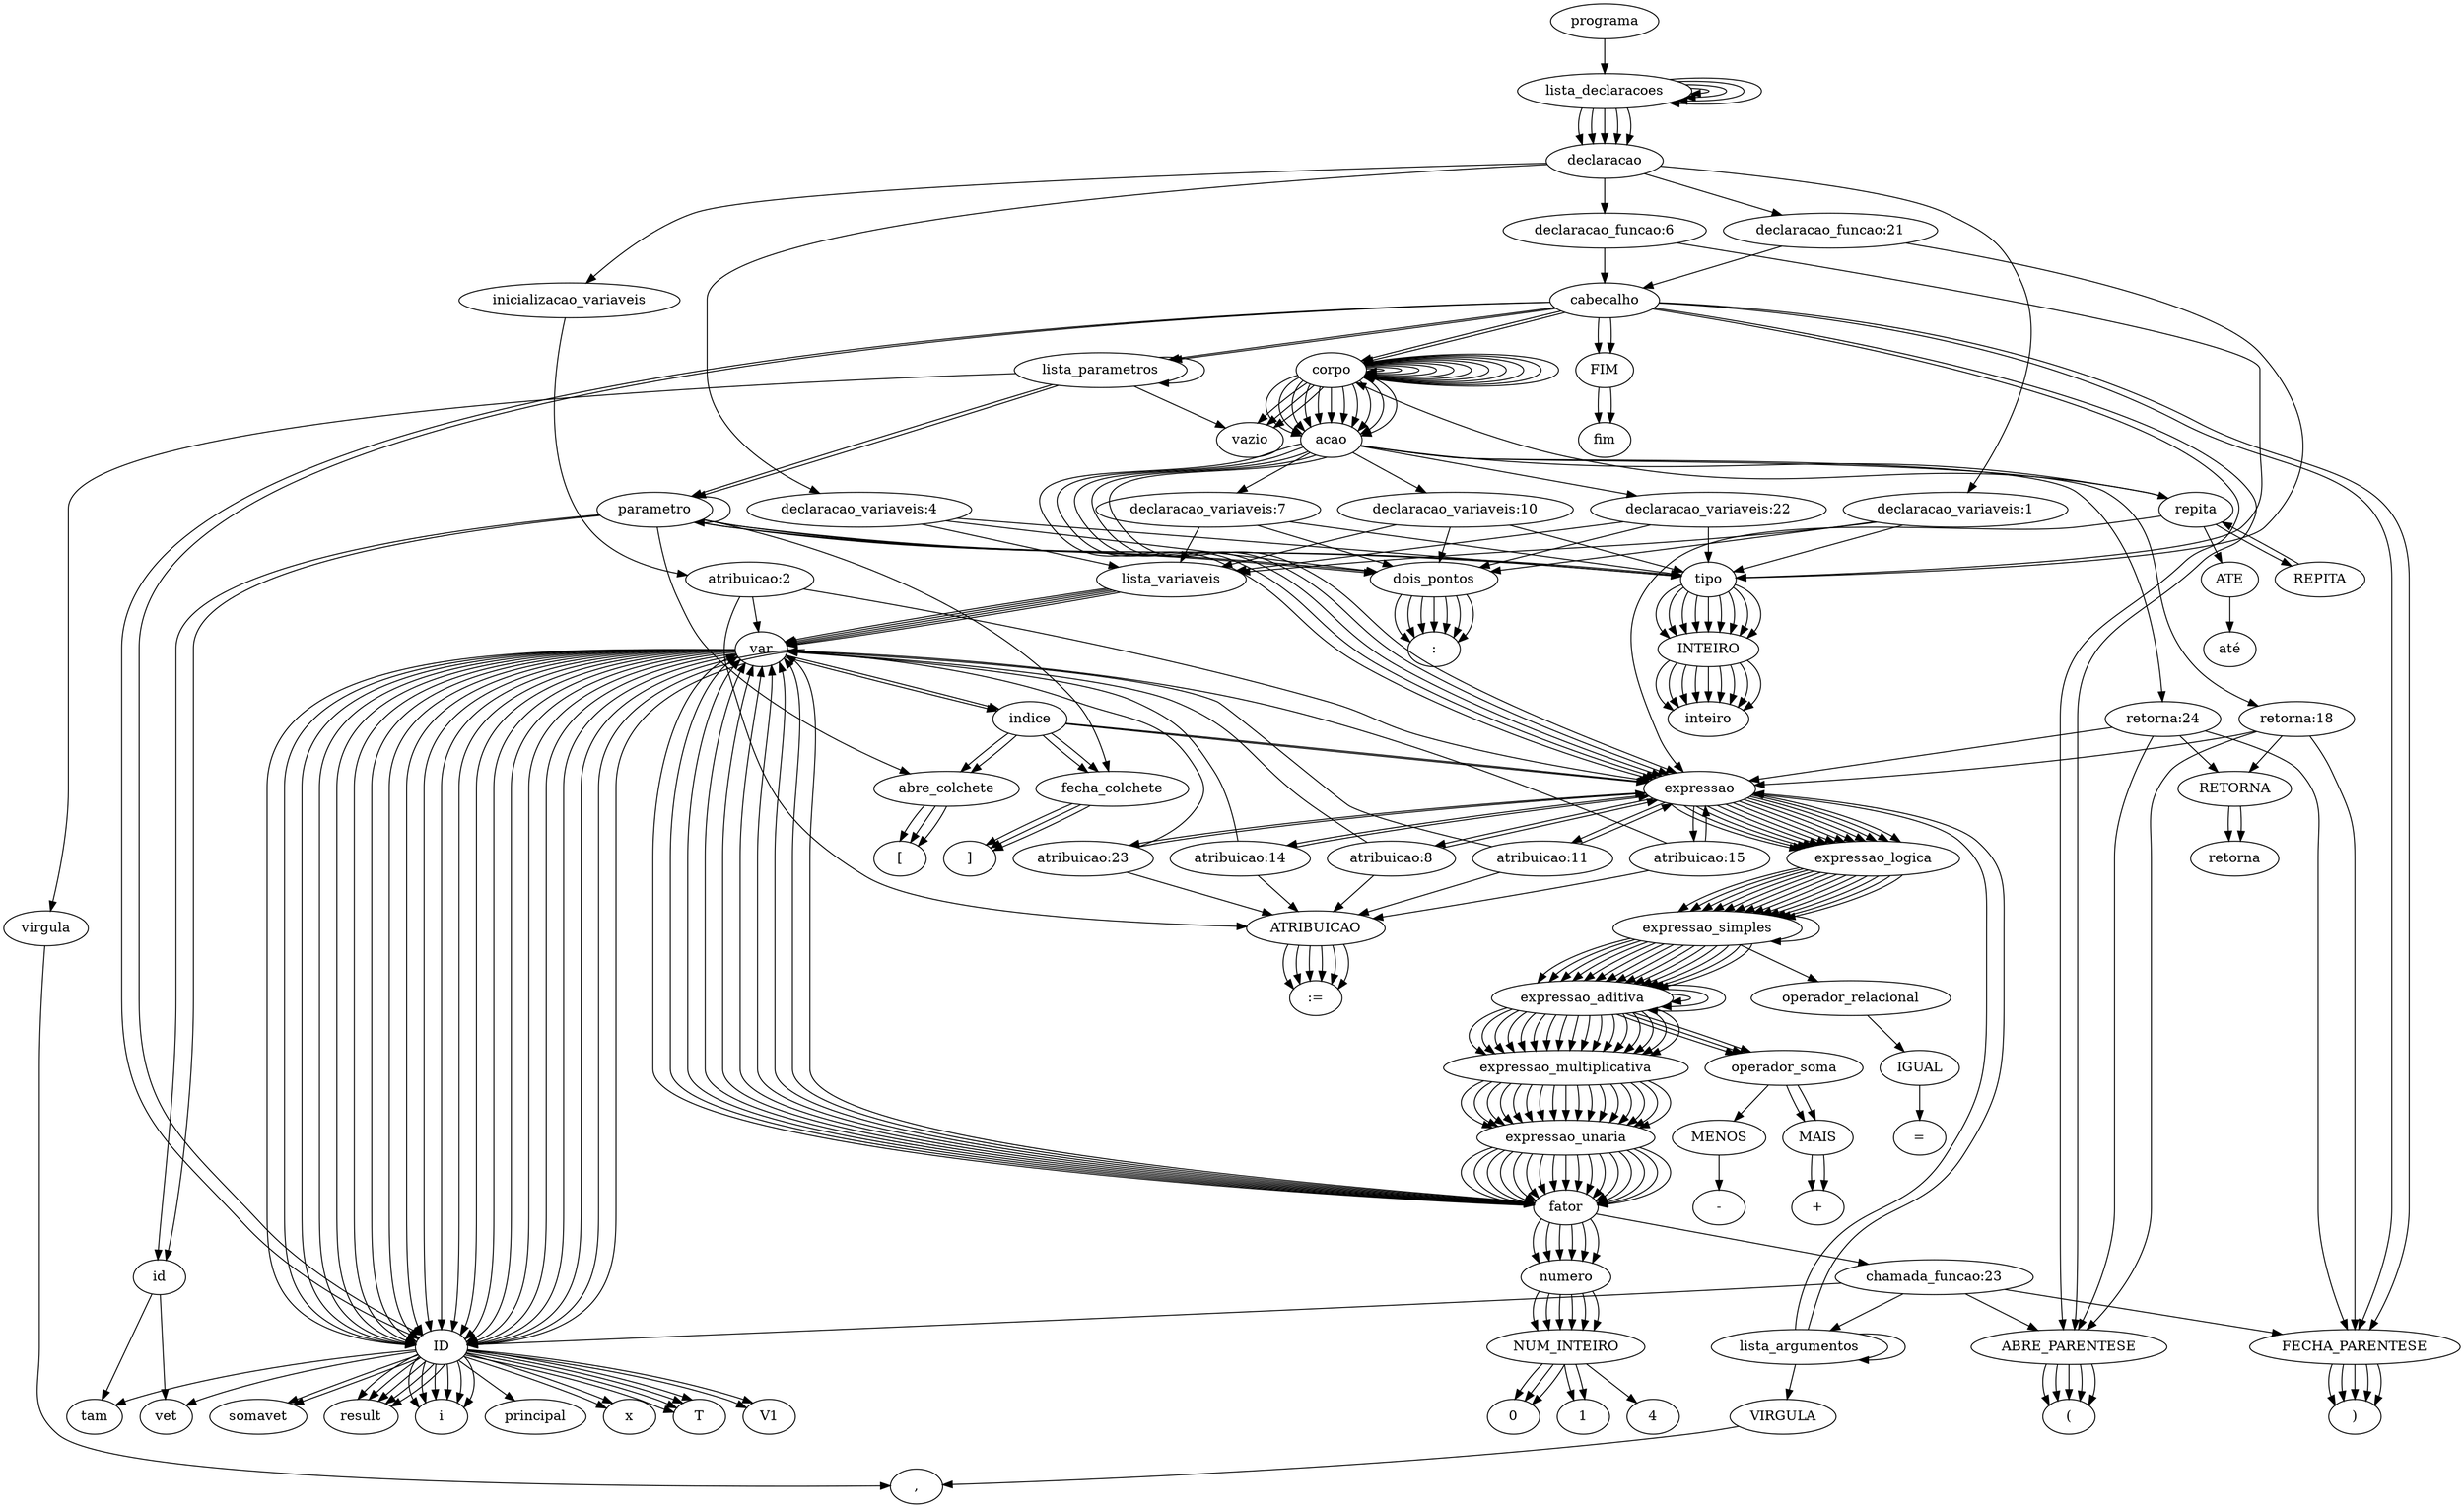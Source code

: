digraph tree {
    "programa";
    "lista_declaracoes";
    "lista_declaracoes";
    "lista_declaracoes";
    "lista_declaracoes";
    "lista_declaracoes";
    "declaracao";
    "declaracao_variaveis:1";
    "tipo";
    "INTEIRO";
    "inteiro";
    "dois_pontos";
    ":";
    "lista_variaveis";
    "var";
    "ID";
    "T";
    "declaracao";
    "inicializacao_variaveis";
    "atribuicao:2";
    "var";
    "ID";
    "T";
    "ATRIBUICAO";
    ":=";
    "expressao";
    "expressao_logica";
    "expressao_simples";
    "expressao_aditiva";
    "expressao_multiplicativa";
    "expressao_unaria";
    "fator";
    "numero";
    "NUM_INTEIRO";
    "4";
    "declaracao";
    "declaracao_variaveis:4";
    "tipo";
    "INTEIRO";
    "inteiro";
    "dois_pontos";
    ":";
    "lista_variaveis";
    "var";
    "ID";
    "V1";
    "indice";
    "abre_colchete";
    "[";
    "expressao";
    "expressao_logica";
    "expressao_simples";
    "expressao_aditiva";
    "expressao_multiplicativa";
    "expressao_unaria";
    "fator";
    "var";
    "ID";
    "T";
    "fecha_colchete";
    "]";
    "declaracao";
    "declaracao_funcao:6";
    "tipo";
    "INTEIRO";
    "inteiro";
    "cabecalho";
    "ID";
    "somavet";
    "ABRE_PARENTESE";
    "(";
    "lista_parametros";
    "lista_parametros";
    "parametro";
    "parametro";
    "tipo";
    "INTEIRO";
    "inteiro";
    "dois_pontos";
    ":";
    "id";
    "vet";
    "abre_colchete";
    "[";
    "fecha_colchete";
    "]";
    "virgula";
    ",";
    "parametro";
    "tipo";
    "INTEIRO";
    "inteiro";
    "dois_pontos";
    ":";
    "id";
    "tam";
    "FECHA_PARENTESE";
    ")";
    "corpo";
    "corpo";
    "corpo";
    "corpo";
    "corpo";
    "corpo";
    "corpo";
    "vazio";
    "acao";
    "declaracao_variaveis:7";
    "tipo";
    "INTEIRO";
    "inteiro";
    "dois_pontos";
    ":";
    "lista_variaveis";
    "var";
    "ID";
    "result";
    "acao";
    "expressao";
    "atribuicao:8";
    "var";
    "ID";
    "result";
    "ATRIBUICAO";
    ":=";
    "expressao";
    "expressao_logica";
    "expressao_simples";
    "expressao_aditiva";
    "expressao_multiplicativa";
    "expressao_unaria";
    "fator";
    "numero";
    "NUM_INTEIRO";
    "0";
    "acao";
    "declaracao_variaveis:10";
    "tipo";
    "INTEIRO";
    "inteiro";
    "dois_pontos";
    ":";
    "lista_variaveis";
    "var";
    "ID";
    "i";
    "acao";
    "expressao";
    "atribuicao:11";
    "var";
    "ID";
    "i";
    "ATRIBUICAO";
    ":=";
    "expressao";
    "expressao_logica";
    "expressao_simples";
    "expressao_aditiva";
    "expressao_multiplicativa";
    "expressao_unaria";
    "fator";
    "numero";
    "NUM_INTEIRO";
    "0";
    "acao";
    "repita";
    "REPITA";
    "repita";
    "corpo";
    "corpo";
    "corpo";
    "vazio";
    "acao";
    "expressao";
    "atribuicao:14";
    "var";
    "ID";
    "result";
    "ATRIBUICAO";
    ":=";
    "expressao";
    "expressao_logica";
    "expressao_simples";
    "expressao_aditiva";
    "expressao_aditiva";
    "expressao_multiplicativa";
    "expressao_unaria";
    "fator";
    "var";
    "ID";
    "result";
    "operador_soma";
    "MAIS";
    "+";
    "expressao_multiplicativa";
    "expressao_unaria";
    "fator";
    "var";
    "ID";
    "vet";
    "indice";
    "abre_colchete";
    "[";
    "expressao";
    "expressao_logica";
    "expressao_simples";
    "expressao_aditiva";
    "expressao_multiplicativa";
    "expressao_unaria";
    "fator";
    "var";
    "ID";
    "i";
    "fecha_colchete";
    "]";
    "acao";
    "expressao";
    "atribuicao:15";
    "var";
    "ID";
    "i";
    "ATRIBUICAO";
    ":=";
    "expressao";
    "expressao_logica";
    "expressao_simples";
    "expressao_aditiva";
    "expressao_aditiva";
    "expressao_multiplicativa";
    "expressao_unaria";
    "fator";
    "var";
    "ID";
    "i";
    "operador_soma";
    "MAIS";
    "+";
    "expressao_multiplicativa";
    "expressao_unaria";
    "fator";
    "numero";
    "NUM_INTEIRO";
    "1";
    "ATE";
    "até";
    "expressao";
    "expressao_logica";
    "expressao_simples";
    "expressao_simples";
    "expressao_aditiva";
    "expressao_multiplicativa";
    "expressao_unaria";
    "fator";
    "var";
    "ID";
    "i";
    "operador_relacional";
    "IGUAL";
    "=";
    "expressao_aditiva";
    "expressao_aditiva";
    "expressao_multiplicativa";
    "expressao_unaria";
    "fator";
    "var";
    "ID";
    "tam";
    "operador_soma";
    "MENOS";
    "-";
    "expressao_multiplicativa";
    "expressao_unaria";
    "fator";
    "numero";
    "NUM_INTEIRO";
    "1";
    "acao";
    "retorna:18";
    "RETORNA";
    "retorna";
    "ABRE_PARENTESE";
    "(";
    "expressao";
    "expressao_logica";
    "expressao_simples";
    "expressao_aditiva";
    "expressao_multiplicativa";
    "expressao_unaria";
    "fator";
    "var";
    "ID";
    "result";
    "FECHA_PARENTESE";
    ")";
    "FIM";
    "fim";
    "declaracao";
    "declaracao_funcao:21";
    "tipo";
    "INTEIRO";
    "inteiro";
    "cabecalho";
    "ID";
    "principal";
    "ABRE_PARENTESE";
    "(";
    "lista_parametros";
    "vazio";
    "FECHA_PARENTESE";
    ")";
    "corpo";
    "corpo";
    "corpo";
    "corpo";
    "vazio";
    "acao";
    "declaracao_variaveis:22";
    "tipo";
    "INTEIRO";
    "inteiro";
    "dois_pontos";
    ":";
    "lista_variaveis";
    "var";
    "ID";
    "x";
    "acao";
    "expressao";
    "atribuicao:23";
    "var";
    "ID";
    "x";
    "ATRIBUICAO";
    ":=";
    "expressao";
    "expressao_logica";
    "expressao_simples";
    "expressao_aditiva";
    "expressao_multiplicativa";
    "expressao_unaria";
    "fator";
    "chamada_funcao:23";
    "ID";
    "somavet";
    "ABRE_PARENTESE";
    "(";
    "lista_argumentos";
    "lista_argumentos";
    "expressao";
    "expressao_logica";
    "expressao_simples";
    "expressao_aditiva";
    "expressao_multiplicativa";
    "expressao_unaria";
    "fator";
    "var";
    "ID";
    "V1";
    "VIRGULA";
    ",";
    "expressao";
    "expressao_logica";
    "expressao_simples";
    "expressao_aditiva";
    "expressao_multiplicativa";
    "expressao_unaria";
    "fator";
    "var";
    "ID";
    "T";
    "FECHA_PARENTESE";
    ")";
    "acao";
    "retorna:24";
    "RETORNA";
    "retorna";
    "ABRE_PARENTESE";
    "(";
    "expressao";
    "expressao_logica";
    "expressao_simples";
    "expressao_aditiva";
    "expressao_multiplicativa";
    "expressao_unaria";
    "fator";
    "numero";
    "NUM_INTEIRO";
    "0";
    "FECHA_PARENTESE";
    ")";
    "FIM";
    "fim";
    "programa" -> "lista_declaracoes";
    "lista_declaracoes" -> "lista_declaracoes";
    "lista_declaracoes" -> "declaracao";
    "lista_declaracoes" -> "lista_declaracoes";
    "lista_declaracoes" -> "declaracao";
    "lista_declaracoes" -> "lista_declaracoes";
    "lista_declaracoes" -> "declaracao";
    "lista_declaracoes" -> "lista_declaracoes";
    "lista_declaracoes" -> "declaracao";
    "lista_declaracoes" -> "declaracao";
    "declaracao" -> "declaracao_variaveis:1";
    "declaracao_variaveis:1" -> "tipo";
    "declaracao_variaveis:1" -> "dois_pontos";
    "declaracao_variaveis:1" -> "lista_variaveis";
    "tipo" -> "INTEIRO";
    "INTEIRO" -> "inteiro";
    "dois_pontos" -> ":";
    "lista_variaveis" -> "var";
    "var" -> "ID";
    "ID" -> "T";
    "declaracao" -> "inicializacao_variaveis";
    "inicializacao_variaveis" -> "atribuicao:2";
    "atribuicao:2" -> "var";
    "atribuicao:2" -> "ATRIBUICAO";
    "atribuicao:2" -> "expressao";
    "var" -> "ID";
    "ID" -> "T";
    "ATRIBUICAO" -> ":=";
    "expressao" -> "expressao_logica";
    "expressao_logica" -> "expressao_simples";
    "expressao_simples" -> "expressao_aditiva";
    "expressao_aditiva" -> "expressao_multiplicativa";
    "expressao_multiplicativa" -> "expressao_unaria";
    "expressao_unaria" -> "fator";
    "fator" -> "numero";
    "numero" -> "NUM_INTEIRO";
    "NUM_INTEIRO" -> "4";
    "declaracao" -> "declaracao_variaveis:4";
    "declaracao_variaveis:4" -> "tipo";
    "declaracao_variaveis:4" -> "dois_pontos";
    "declaracao_variaveis:4" -> "lista_variaveis";
    "tipo" -> "INTEIRO";
    "INTEIRO" -> "inteiro";
    "dois_pontos" -> ":";
    "lista_variaveis" -> "var";
    "var" -> "ID";
    "var" -> "indice";
    "ID" -> "V1";
    "indice" -> "abre_colchete";
    "indice" -> "expressao";
    "indice" -> "fecha_colchete";
    "abre_colchete" -> "[";
    "expressao" -> "expressao_logica";
    "expressao_logica" -> "expressao_simples";
    "expressao_simples" -> "expressao_aditiva";
    "expressao_aditiva" -> "expressao_multiplicativa";
    "expressao_multiplicativa" -> "expressao_unaria";
    "expressao_unaria" -> "fator";
    "fator" -> "var";
    "var" -> "ID";
    "ID" -> "T";
    "fecha_colchete" -> "]";
    "declaracao" -> "declaracao_funcao:6";
    "declaracao_funcao:6" -> "tipo";
    "declaracao_funcao:6" -> "cabecalho";
    "tipo" -> "INTEIRO";
    "INTEIRO" -> "inteiro";
    "cabecalho" -> "ID";
    "cabecalho" -> "ABRE_PARENTESE";
    "cabecalho" -> "lista_parametros";
    "cabecalho" -> "FECHA_PARENTESE";
    "cabecalho" -> "corpo";
    "cabecalho" -> "FIM";
    "ID" -> "somavet";
    "ABRE_PARENTESE" -> "(";
    "lista_parametros" -> "lista_parametros";
    "lista_parametros" -> "virgula";
    "lista_parametros" -> "parametro";
    "lista_parametros" -> "parametro";
    "parametro" -> "parametro";
    "parametro" -> "abre_colchete";
    "parametro" -> "fecha_colchete";
    "parametro" -> "tipo";
    "parametro" -> "dois_pontos";
    "parametro" -> "id";
    "tipo" -> "INTEIRO";
    "INTEIRO" -> "inteiro";
    "dois_pontos" -> ":";
    "id" -> "vet";
    "abre_colchete" -> "[";
    "fecha_colchete" -> "]";
    "virgula" -> ",";
    "parametro" -> "tipo";
    "parametro" -> "dois_pontos";
    "parametro" -> "id";
    "tipo" -> "INTEIRO";
    "INTEIRO" -> "inteiro";
    "dois_pontos" -> ":";
    "id" -> "tam";
    "FECHA_PARENTESE" -> ")";
    "corpo" -> "corpo";
    "corpo" -> "acao";
    "corpo" -> "corpo";
    "corpo" -> "acao";
    "corpo" -> "corpo";
    "corpo" -> "acao";
    "corpo" -> "corpo";
    "corpo" -> "acao";
    "corpo" -> "corpo";
    "corpo" -> "acao";
    "corpo" -> "corpo";
    "corpo" -> "acao";
    "corpo" -> "vazio";
    "acao" -> "declaracao_variaveis:7";
    "declaracao_variaveis:7" -> "tipo";
    "declaracao_variaveis:7" -> "dois_pontos";
    "declaracao_variaveis:7" -> "lista_variaveis";
    "tipo" -> "INTEIRO";
    "INTEIRO" -> "inteiro";
    "dois_pontos" -> ":";
    "lista_variaveis" -> "var";
    "var" -> "ID";
    "ID" -> "result";
    "acao" -> "expressao";
    "expressao" -> "atribuicao:8";
    "atribuicao:8" -> "var";
    "atribuicao:8" -> "ATRIBUICAO";
    "atribuicao:8" -> "expressao";
    "var" -> "ID";
    "ID" -> "result";
    "ATRIBUICAO" -> ":=";
    "expressao" -> "expressao_logica";
    "expressao_logica" -> "expressao_simples";
    "expressao_simples" -> "expressao_aditiva";
    "expressao_aditiva" -> "expressao_multiplicativa";
    "expressao_multiplicativa" -> "expressao_unaria";
    "expressao_unaria" -> "fator";
    "fator" -> "numero";
    "numero" -> "NUM_INTEIRO";
    "NUM_INTEIRO" -> "0";
    "acao" -> "declaracao_variaveis:10";
    "declaracao_variaveis:10" -> "tipo";
    "declaracao_variaveis:10" -> "dois_pontos";
    "declaracao_variaveis:10" -> "lista_variaveis";
    "tipo" -> "INTEIRO";
    "INTEIRO" -> "inteiro";
    "dois_pontos" -> ":";
    "lista_variaveis" -> "var";
    "var" -> "ID";
    "ID" -> "i";
    "acao" -> "expressao";
    "expressao" -> "atribuicao:11";
    "atribuicao:11" -> "var";
    "atribuicao:11" -> "ATRIBUICAO";
    "atribuicao:11" -> "expressao";
    "var" -> "ID";
    "ID" -> "i";
    "ATRIBUICAO" -> ":=";
    "expressao" -> "expressao_logica";
    "expressao_logica" -> "expressao_simples";
    "expressao_simples" -> "expressao_aditiva";
    "expressao_aditiva" -> "expressao_multiplicativa";
    "expressao_multiplicativa" -> "expressao_unaria";
    "expressao_unaria" -> "fator";
    "fator" -> "numero";
    "numero" -> "NUM_INTEIRO";
    "NUM_INTEIRO" -> "0";
    "acao" -> "repita";
    "repita" -> "REPITA";
    "repita" -> "corpo";
    "repita" -> "ATE";
    "repita" -> "expressao";
    "REPITA" -> "repita";
    "corpo" -> "corpo";
    "corpo" -> "acao";
    "corpo" -> "corpo";
    "corpo" -> "acao";
    "corpo" -> "vazio";
    "acao" -> "expressao";
    "expressao" -> "atribuicao:14";
    "atribuicao:14" -> "var";
    "atribuicao:14" -> "ATRIBUICAO";
    "atribuicao:14" -> "expressao";
    "var" -> "ID";
    "ID" -> "result";
    "ATRIBUICAO" -> ":=";
    "expressao" -> "expressao_logica";
    "expressao_logica" -> "expressao_simples";
    "expressao_simples" -> "expressao_aditiva";
    "expressao_aditiva" -> "expressao_aditiva";
    "expressao_aditiva" -> "operador_soma";
    "expressao_aditiva" -> "expressao_multiplicativa";
    "expressao_aditiva" -> "expressao_multiplicativa";
    "expressao_multiplicativa" -> "expressao_unaria";
    "expressao_unaria" -> "fator";
    "fator" -> "var";
    "var" -> "ID";
    "ID" -> "result";
    "operador_soma" -> "MAIS";
    "MAIS" -> "+";
    "expressao_multiplicativa" -> "expressao_unaria";
    "expressao_unaria" -> "fator";
    "fator" -> "var";
    "var" -> "ID";
    "var" -> "indice";
    "ID" -> "vet";
    "indice" -> "abre_colchete";
    "indice" -> "expressao";
    "indice" -> "fecha_colchete";
    "abre_colchete" -> "[";
    "expressao" -> "expressao_logica";
    "expressao_logica" -> "expressao_simples";
    "expressao_simples" -> "expressao_aditiva";
    "expressao_aditiva" -> "expressao_multiplicativa";
    "expressao_multiplicativa" -> "expressao_unaria";
    "expressao_unaria" -> "fator";
    "fator" -> "var";
    "var" -> "ID";
    "ID" -> "i";
    "fecha_colchete" -> "]";
    "acao" -> "expressao";
    "expressao" -> "atribuicao:15";
    "atribuicao:15" -> "var";
    "atribuicao:15" -> "ATRIBUICAO";
    "atribuicao:15" -> "expressao";
    "var" -> "ID";
    "ID" -> "i";
    "ATRIBUICAO" -> ":=";
    "expressao" -> "expressao_logica";
    "expressao_logica" -> "expressao_simples";
    "expressao_simples" -> "expressao_aditiva";
    "expressao_aditiva" -> "expressao_aditiva";
    "expressao_aditiva" -> "operador_soma";
    "expressao_aditiva" -> "expressao_multiplicativa";
    "expressao_aditiva" -> "expressao_multiplicativa";
    "expressao_multiplicativa" -> "expressao_unaria";
    "expressao_unaria" -> "fator";
    "fator" -> "var";
    "var" -> "ID";
    "ID" -> "i";
    "operador_soma" -> "MAIS";
    "MAIS" -> "+";
    "expressao_multiplicativa" -> "expressao_unaria";
    "expressao_unaria" -> "fator";
    "fator" -> "numero";
    "numero" -> "NUM_INTEIRO";
    "NUM_INTEIRO" -> "1";
    "ATE" -> "até";
    "expressao" -> "expressao_logica";
    "expressao_logica" -> "expressao_simples";
    "expressao_simples" -> "expressao_simples";
    "expressao_simples" -> "operador_relacional";
    "expressao_simples" -> "expressao_aditiva";
    "expressao_simples" -> "expressao_aditiva";
    "expressao_aditiva" -> "expressao_multiplicativa";
    "expressao_multiplicativa" -> "expressao_unaria";
    "expressao_unaria" -> "fator";
    "fator" -> "var";
    "var" -> "ID";
    "ID" -> "i";
    "operador_relacional" -> "IGUAL";
    "IGUAL" -> "=";
    "expressao_aditiva" -> "expressao_aditiva";
    "expressao_aditiva" -> "operador_soma";
    "expressao_aditiva" -> "expressao_multiplicativa";
    "expressao_aditiva" -> "expressao_multiplicativa";
    "expressao_multiplicativa" -> "expressao_unaria";
    "expressao_unaria" -> "fator";
    "fator" -> "var";
    "var" -> "ID";
    "ID" -> "tam";
    "operador_soma" -> "MENOS";
    "MENOS" -> "-";
    "expressao_multiplicativa" -> "expressao_unaria";
    "expressao_unaria" -> "fator";
    "fator" -> "numero";
    "numero" -> "NUM_INTEIRO";
    "NUM_INTEIRO" -> "1";
    "acao" -> "retorna:18";
    "retorna:18" -> "RETORNA";
    "retorna:18" -> "ABRE_PARENTESE";
    "retorna:18" -> "expressao";
    "retorna:18" -> "FECHA_PARENTESE";
    "RETORNA" -> "retorna";
    "ABRE_PARENTESE" -> "(";
    "expressao" -> "expressao_logica";
    "expressao_logica" -> "expressao_simples";
    "expressao_simples" -> "expressao_aditiva";
    "expressao_aditiva" -> "expressao_multiplicativa";
    "expressao_multiplicativa" -> "expressao_unaria";
    "expressao_unaria" -> "fator";
    "fator" -> "var";
    "var" -> "ID";
    "ID" -> "result";
    "FECHA_PARENTESE" -> ")";
    "FIM" -> "fim";
    "declaracao" -> "declaracao_funcao:21";
    "declaracao_funcao:21" -> "tipo";
    "declaracao_funcao:21" -> "cabecalho";
    "tipo" -> "INTEIRO";
    "INTEIRO" -> "inteiro";
    "cabecalho" -> "ID";
    "cabecalho" -> "ABRE_PARENTESE";
    "cabecalho" -> "lista_parametros";
    "cabecalho" -> "FECHA_PARENTESE";
    "cabecalho" -> "corpo";
    "cabecalho" -> "FIM";
    "ID" -> "principal";
    "ABRE_PARENTESE" -> "(";
    "lista_parametros" -> "vazio";
    "FECHA_PARENTESE" -> ")";
    "corpo" -> "corpo";
    "corpo" -> "acao";
    "corpo" -> "corpo";
    "corpo" -> "acao";
    "corpo" -> "corpo";
    "corpo" -> "acao";
    "corpo" -> "vazio";
    "acao" -> "declaracao_variaveis:22";
    "declaracao_variaveis:22" -> "tipo";
    "declaracao_variaveis:22" -> "dois_pontos";
    "declaracao_variaveis:22" -> "lista_variaveis";
    "tipo" -> "INTEIRO";
    "INTEIRO" -> "inteiro";
    "dois_pontos" -> ":";
    "lista_variaveis" -> "var";
    "var" -> "ID";
    "ID" -> "x";
    "acao" -> "expressao";
    "expressao" -> "atribuicao:23";
    "atribuicao:23" -> "var";
    "atribuicao:23" -> "ATRIBUICAO";
    "atribuicao:23" -> "expressao";
    "var" -> "ID";
    "ID" -> "x";
    "ATRIBUICAO" -> ":=";
    "expressao" -> "expressao_logica";
    "expressao_logica" -> "expressao_simples";
    "expressao_simples" -> "expressao_aditiva";
    "expressao_aditiva" -> "expressao_multiplicativa";
    "expressao_multiplicativa" -> "expressao_unaria";
    "expressao_unaria" -> "fator";
    "fator" -> "chamada_funcao:23";
    "chamada_funcao:23" -> "ID";
    "chamada_funcao:23" -> "ABRE_PARENTESE";
    "chamada_funcao:23" -> "lista_argumentos";
    "chamada_funcao:23" -> "FECHA_PARENTESE";
    "ID" -> "somavet";
    "ABRE_PARENTESE" -> "(";
    "lista_argumentos" -> "lista_argumentos";
    "lista_argumentos" -> "VIRGULA";
    "lista_argumentos" -> "expressao";
    "lista_argumentos" -> "expressao";
    "expressao" -> "expressao_logica";
    "expressao_logica" -> "expressao_simples";
    "expressao_simples" -> "expressao_aditiva";
    "expressao_aditiva" -> "expressao_multiplicativa";
    "expressao_multiplicativa" -> "expressao_unaria";
    "expressao_unaria" -> "fator";
    "fator" -> "var";
    "var" -> "ID";
    "ID" -> "V1";
    "VIRGULA" -> ",";
    "expressao" -> "expressao_logica";
    "expressao_logica" -> "expressao_simples";
    "expressao_simples" -> "expressao_aditiva";
    "expressao_aditiva" -> "expressao_multiplicativa";
    "expressao_multiplicativa" -> "expressao_unaria";
    "expressao_unaria" -> "fator";
    "fator" -> "var";
    "var" -> "ID";
    "ID" -> "T";
    "FECHA_PARENTESE" -> ")";
    "acao" -> "retorna:24";
    "retorna:24" -> "RETORNA";
    "retorna:24" -> "ABRE_PARENTESE";
    "retorna:24" -> "expressao";
    "retorna:24" -> "FECHA_PARENTESE";
    "RETORNA" -> "retorna";
    "ABRE_PARENTESE" -> "(";
    "expressao" -> "expressao_logica";
    "expressao_logica" -> "expressao_simples";
    "expressao_simples" -> "expressao_aditiva";
    "expressao_aditiva" -> "expressao_multiplicativa";
    "expressao_multiplicativa" -> "expressao_unaria";
    "expressao_unaria" -> "fator";
    "fator" -> "numero";
    "numero" -> "NUM_INTEIRO";
    "NUM_INTEIRO" -> "0";
    "FECHA_PARENTESE" -> ")";
    "FIM" -> "fim";
}
